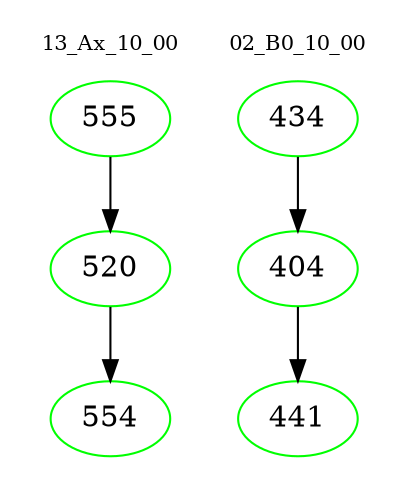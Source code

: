 digraph{
subgraph cluster_0 {
color = white
label = "13_Ax_10_00";
fontsize=10;
T0_555 [label="555", color="green"]
T0_555 -> T0_520 [color="black"]
T0_520 [label="520", color="green"]
T0_520 -> T0_554 [color="black"]
T0_554 [label="554", color="green"]
}
subgraph cluster_1 {
color = white
label = "02_B0_10_00";
fontsize=10;
T1_434 [label="434", color="green"]
T1_434 -> T1_404 [color="black"]
T1_404 [label="404", color="green"]
T1_404 -> T1_441 [color="black"]
T1_441 [label="441", color="green"]
}
}
